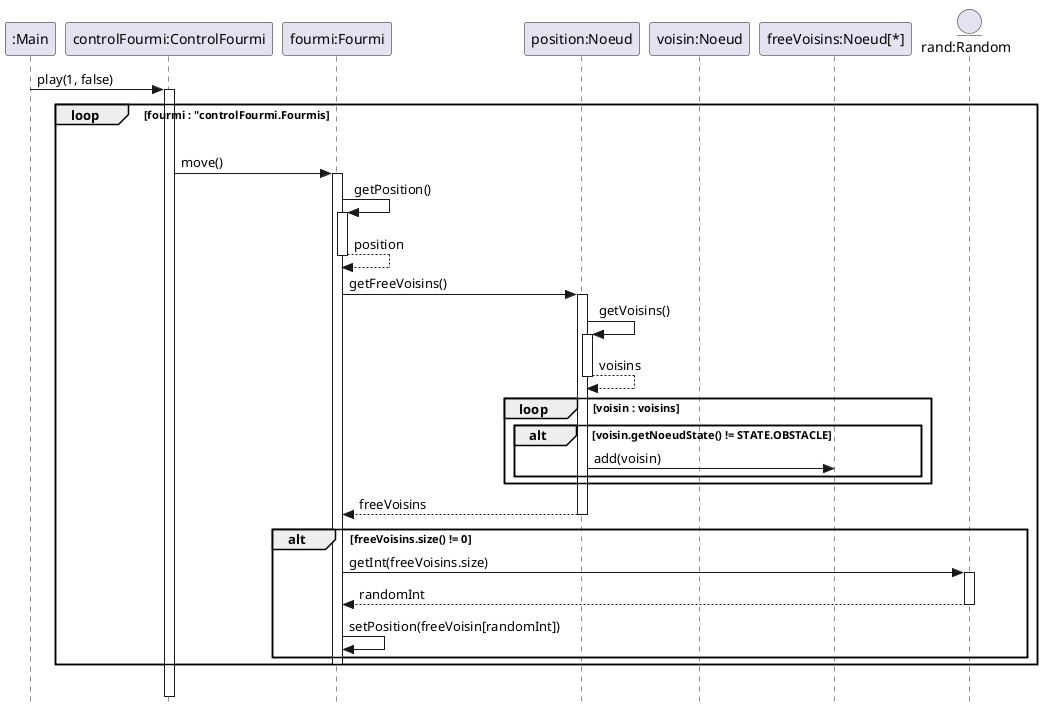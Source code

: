 @startuml
'https://plantuml.com/sequence-diagram
skinparam style strictuml
'autonumber
hide footbox

'title Méthode jouer()
participant ":Main" as main
participant "controlFourmi:ControlFourmi" as controlFourmi
participant "fourmi:Fourmi" as fourmi
participant "position:Noeud" as position
participant "voisin:Noeud" as voisin
participant "freeVoisins:Noeud[*]" as freeVoisins
entity "rand:Random" as random

'Pour le bitset.. prof a dit pas besoin
'participant ":Graphe" as graphe
'participant "bitPlay:BitSet[][]" as bitPlay
'participant "bitPlay[i][j]:BitSet" as bitSet

main -> controlFourmi ++ : play(1, false)
    loop fourmi : "controlFourmi.Fourmis
    |||
        controlFourmi -> fourmi ++ : move()
        fourmi -> fourmi  ++ : getPosition()
        return position

        fourmi -> position ++ : getFreeVoisins()
            position -> position ++ : getVoisins()
            return voisins
            loop voisin : voisins
                alt voisin.getNoeudState() != STATE.OBSTACLE
                    position -> freeVoisins : add(voisin)
                end
            end
        return freeVoisins



        alt freeVoisins.size() != 0
            'nextInt() en Java
            fourmi -> random ++ : getInt(freeVoisins.size)
            return randomInt

            fourmi -> fourmi : setPosition(freeVoisin[randomInt])
        end
        deactivate fourmi
    end
|||
    'controlFourmi -> graphe ++ : getHeight
    'return height
    'controlFourmi -> graphe ++ : getWidth
    'return width

    'create bitPlay
    'controlFourmi -->> bitPlay : instanciate(height, width)
        'loop height
            'loop width
                'create bitSet
                'controlFourmi -->> bitSet : instanciate(7)

                'controlFourmi -> graphe ++ : getNoeud(height,width)
                'return noeud
                'alt noeud.getNoeudState == STATE.ANTHILL
                    'controlFourmi -> bitSet : set(0,true)
                'end
                'alt noeud.getNoeudState == STATE.ANTHILL
                    'controlFourmi -> bitSet : set(0,true)
                'end
            'end
            'return bitPlay
        'end

deactivate controlFourmi



@enduml